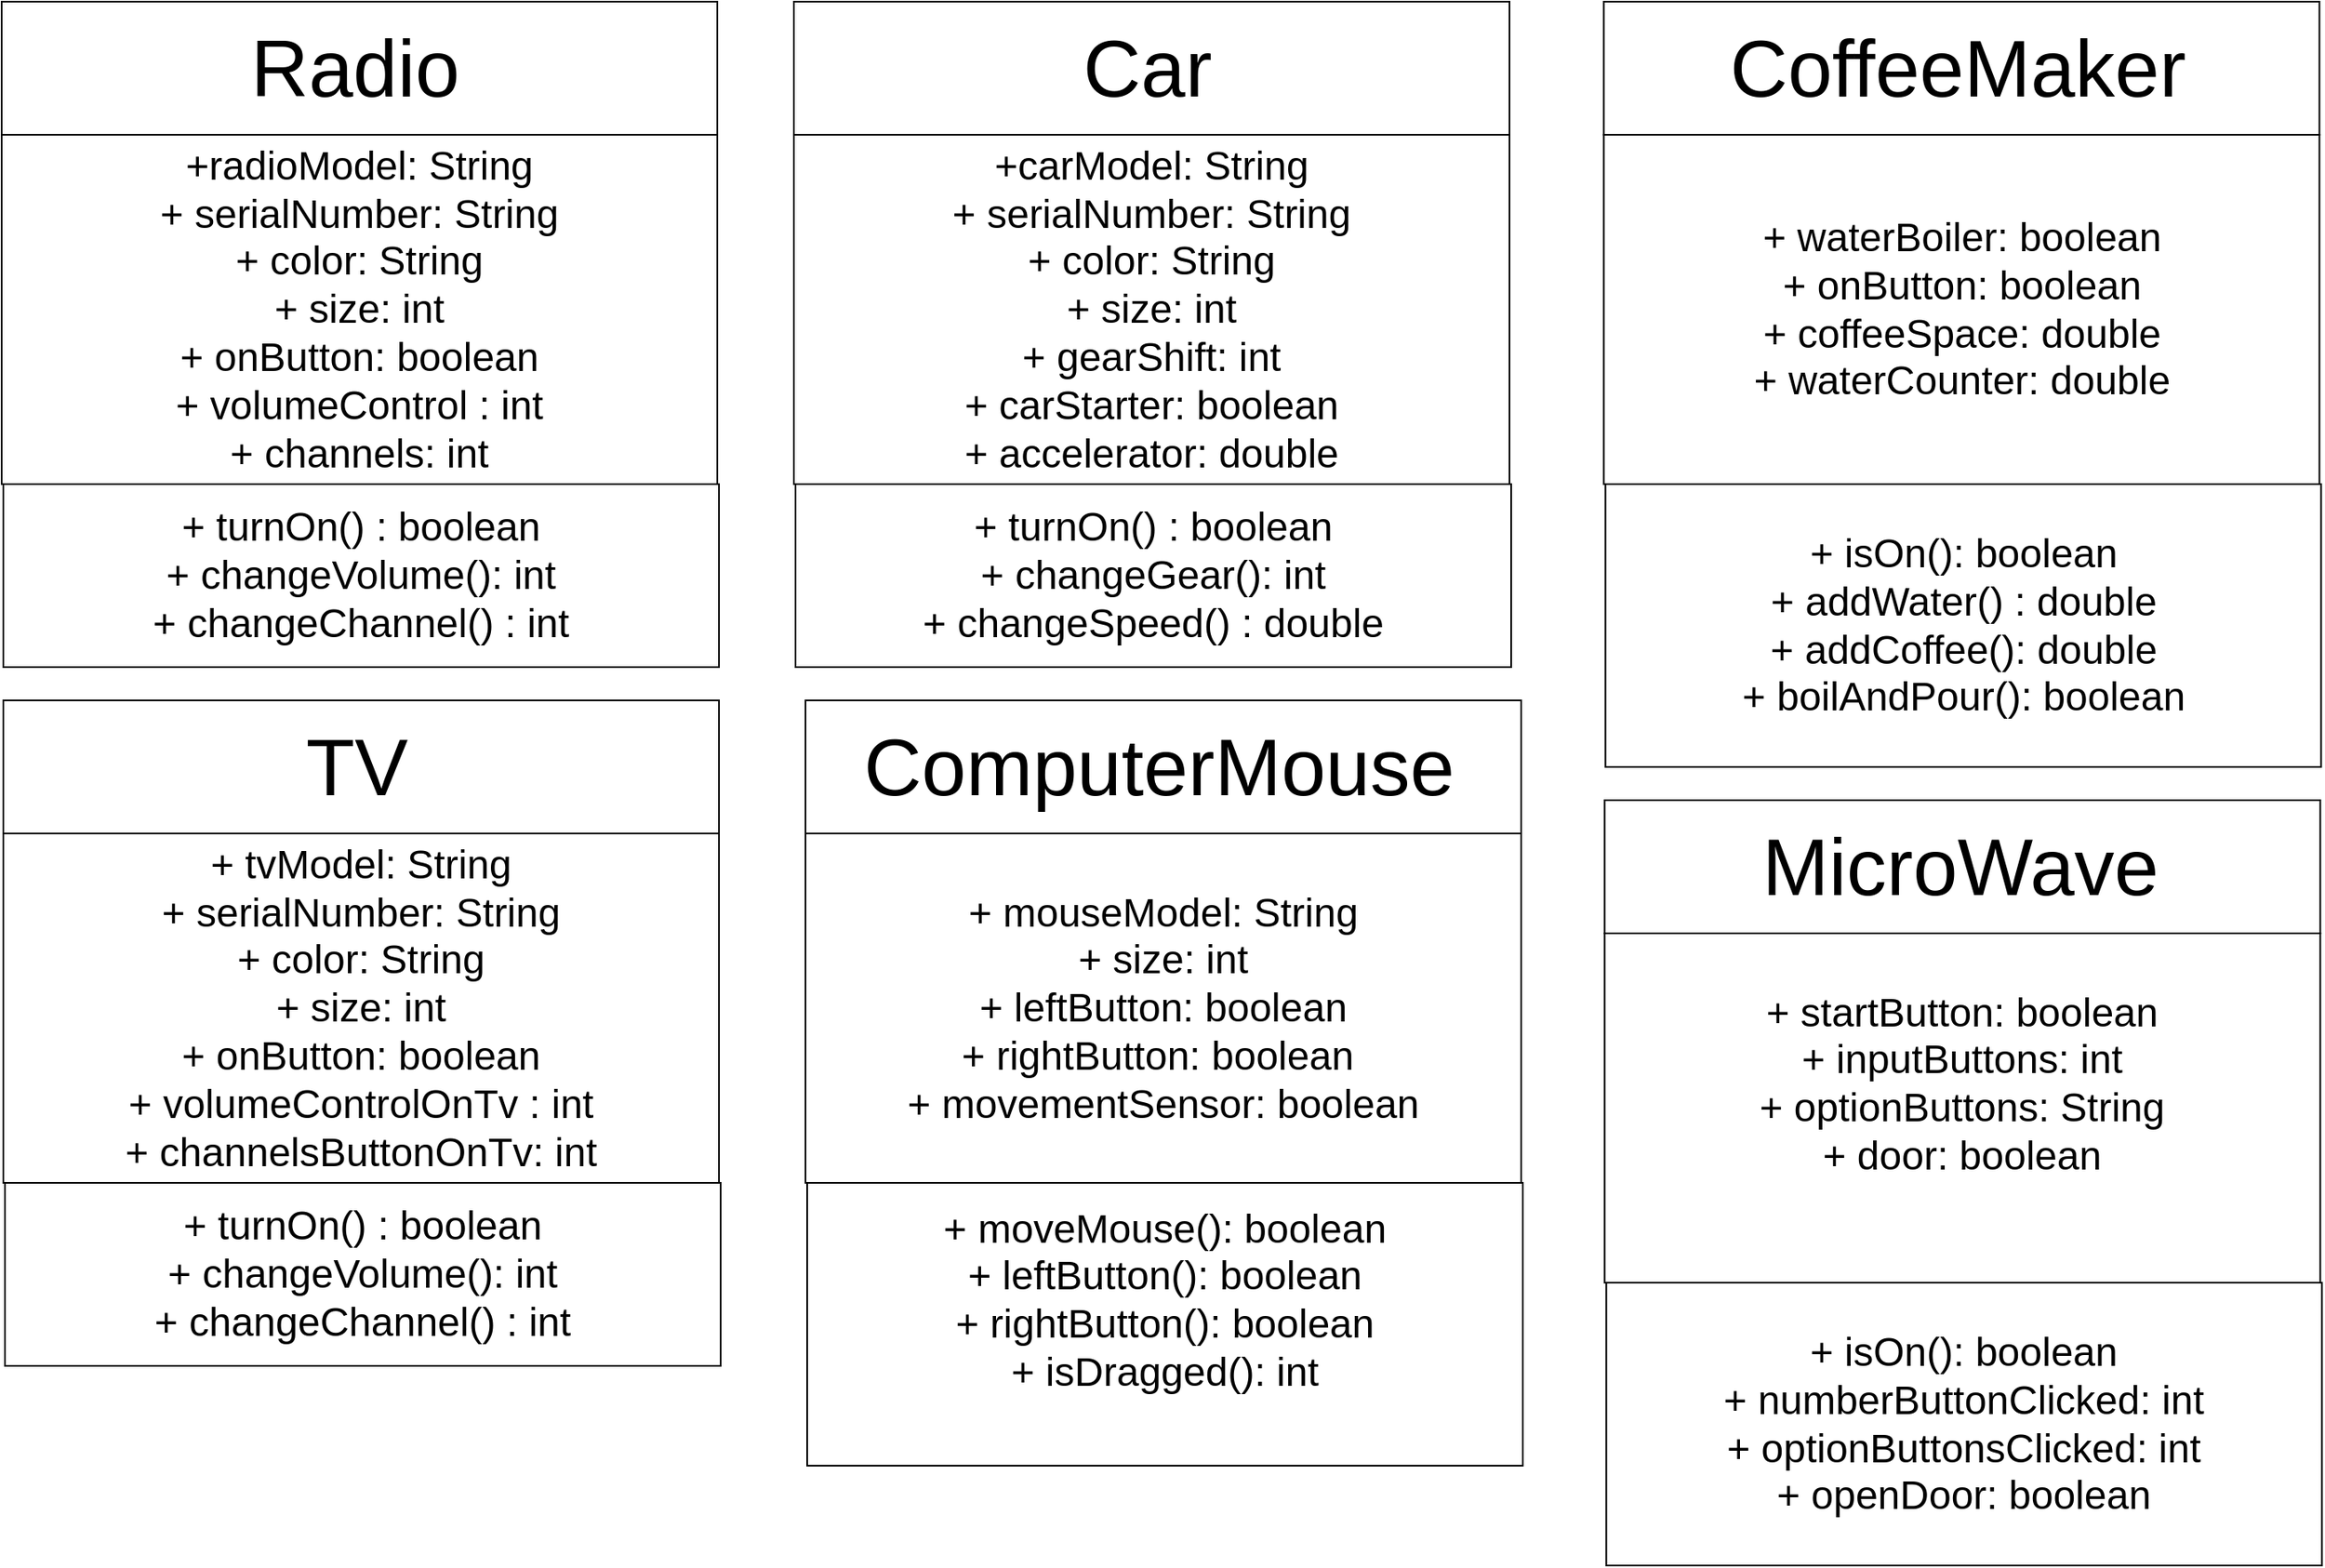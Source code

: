 <mxfile version="11.1.4" type="device"><diagram id="6p_7xxtutsjRIeGoAeRq" name="Page-1"><mxGraphModel dx="1577" dy="988" grid="1" gridSize="10" guides="1" tooltips="1" connect="1" arrows="1" fold="1" page="1" pageScale="1" pageWidth="850" pageHeight="1100" math="0" shadow="0"><root><mxCell id="0"/><mxCell id="1" parent="0"/><mxCell id="n123NFAU1bmwCZuChPtU-1" value="" style="rounded=0;whiteSpace=wrap;html=1;" vertex="1" parent="1"><mxGeometry x="14" y="10" width="430" height="80" as="geometry"/></mxCell><mxCell id="n123NFAU1bmwCZuChPtU-2" value="&lt;font style=&quot;font-size: 24px&quot;&gt;+radioModel: String&lt;br&gt;+ serialNumber: String&lt;br&gt;+ color: String&lt;br&gt;+ size: int&lt;br&gt;+ onButton: boolean&lt;br&gt;+ volumeControl : int&lt;br&gt;+ channels: int&lt;br&gt;&lt;/font&gt;" style="rounded=0;whiteSpace=wrap;html=1;" vertex="1" parent="1"><mxGeometry x="14" y="90" width="430" height="210" as="geometry"/></mxCell><mxCell id="n123NFAU1bmwCZuChPtU-3" value="&lt;font style=&quot;font-size: 24px&quot;&gt;+ turnOn() : boolean&lt;br&gt;+ changeVolume(): int&lt;br&gt;+ changeChannel() : int&lt;br&gt;&lt;/font&gt;" style="rounded=0;whiteSpace=wrap;html=1;" vertex="1" parent="1"><mxGeometry x="15" y="300" width="430" height="110" as="geometry"/></mxCell><mxCell id="n123NFAU1bmwCZuChPtU-4" value="&lt;font style=&quot;font-size: 48px&quot;&gt;Radio&lt;/font&gt;" style="text;html=1;strokeColor=none;fillColor=none;align=center;verticalAlign=middle;whiteSpace=wrap;rounded=0;" vertex="1" parent="1"><mxGeometry x="204" y="40" width="45" height="20" as="geometry"/></mxCell><mxCell id="n123NFAU1bmwCZuChPtU-10" value="" style="rounded=0;whiteSpace=wrap;html=1;" vertex="1" parent="1"><mxGeometry x="15" y="430" width="430" height="80" as="geometry"/></mxCell><mxCell id="n123NFAU1bmwCZuChPtU-11" value="&lt;font style=&quot;font-size: 24px&quot;&gt;+ tvModel: String&lt;br&gt;+ serialNumber: String&lt;br&gt;+ color: String&lt;br&gt;+ size: int&lt;br&gt;+ onButton: boolean&lt;br&gt;+ volumeControlOnTv : int&lt;br&gt;+ channelsButtonOnTv: int&lt;br&gt;&lt;/font&gt;" style="rounded=0;whiteSpace=wrap;html=1;" vertex="1" parent="1"><mxGeometry x="15" y="510" width="430" height="210" as="geometry"/></mxCell><mxCell id="n123NFAU1bmwCZuChPtU-12" value="&lt;font style=&quot;font-size: 24px&quot;&gt;+ turnOn() : boolean&lt;br&gt;+ changeVolume(): int&lt;br&gt;+ changeChannel() : int&lt;br&gt;&lt;/font&gt;" style="rounded=0;whiteSpace=wrap;html=1;" vertex="1" parent="1"><mxGeometry x="16" y="720" width="430" height="110" as="geometry"/></mxCell><mxCell id="n123NFAU1bmwCZuChPtU-13" value="&lt;font style=&quot;font-size: 48px&quot;&gt;TV&lt;/font&gt;" style="text;html=1;strokeColor=none;fillColor=none;align=center;verticalAlign=middle;whiteSpace=wrap;rounded=0;" vertex="1" parent="1"><mxGeometry x="205" y="460" width="45" height="20" as="geometry"/></mxCell><mxCell id="n123NFAU1bmwCZuChPtU-15" value="" style="rounded=0;whiteSpace=wrap;html=1;" vertex="1" parent="1"><mxGeometry x="490" y="10" width="430" height="80" as="geometry"/></mxCell><mxCell id="n123NFAU1bmwCZuChPtU-16" value="&lt;font style=&quot;font-size: 24px&quot;&gt;+carModel: String&lt;br&gt;+ serialNumber: String&lt;br&gt;+ color: String&lt;br&gt;+ size: int&lt;br&gt;+ gearShift: int&lt;br&gt;+ carStarter: boolean&lt;br&gt;+ accelerator: double&lt;br&gt;&lt;/font&gt;" style="rounded=0;whiteSpace=wrap;html=1;" vertex="1" parent="1"><mxGeometry x="490" y="90" width="430" height="210" as="geometry"/></mxCell><mxCell id="n123NFAU1bmwCZuChPtU-17" value="&lt;font style=&quot;font-size: 24px&quot;&gt;+ turnOn() : boolean&lt;br&gt;+ changeGear(): int&lt;br&gt;+ changeSpeed() : double&lt;br&gt;&lt;/font&gt;" style="rounded=0;whiteSpace=wrap;html=1;" vertex="1" parent="1"><mxGeometry x="491" y="300" width="430" height="110" as="geometry"/></mxCell><mxCell id="n123NFAU1bmwCZuChPtU-18" value="&lt;font style=&quot;font-size: 48px&quot;&gt;Car&lt;/font&gt;" style="text;html=1;strokeColor=none;fillColor=none;align=center;verticalAlign=middle;whiteSpace=wrap;rounded=0;" vertex="1" parent="1"><mxGeometry x="680" y="40" width="45" height="20" as="geometry"/></mxCell><mxCell id="n123NFAU1bmwCZuChPtU-19" value="" style="rounded=0;whiteSpace=wrap;html=1;" vertex="1" parent="1"><mxGeometry x="497" y="430" width="430" height="80" as="geometry"/></mxCell><mxCell id="n123NFAU1bmwCZuChPtU-20" value="&lt;font style=&quot;font-size: 24px&quot;&gt;+ mouseModel: String&lt;br&gt;+ size: int&lt;br&gt;+ leftButton: boolean&lt;br&gt;+ rightButton: boolean&amp;nbsp;&lt;br&gt;+ movementSensor: boolean&lt;br&gt;&lt;/font&gt;" style="rounded=0;whiteSpace=wrap;html=1;" vertex="1" parent="1"><mxGeometry x="497" y="510" width="430" height="210" as="geometry"/></mxCell><mxCell id="n123NFAU1bmwCZuChPtU-21" value="&lt;font style=&quot;font-size: 24px&quot;&gt;+ moveMouse(): boolean&lt;br&gt;+ leftButton(): boolean&lt;br&gt;+ rightButton(): boolean&lt;br&gt;+ isDragged(): int&lt;br&gt;&lt;br&gt;&lt;/font&gt;" style="rounded=0;whiteSpace=wrap;html=1;" vertex="1" parent="1"><mxGeometry x="498" y="720" width="430" height="170" as="geometry"/></mxCell><mxCell id="n123NFAU1bmwCZuChPtU-22" value="&lt;font style=&quot;font-size: 48px&quot;&gt;ComputerMouse&lt;/font&gt;" style="text;html=1;strokeColor=none;fillColor=none;align=center;verticalAlign=middle;whiteSpace=wrap;rounded=0;" vertex="1" parent="1"><mxGeometry x="687" y="460" width="45" height="20" as="geometry"/></mxCell><mxCell id="n123NFAU1bmwCZuChPtU-27" value="" style="rounded=0;whiteSpace=wrap;html=1;" vertex="1" parent="1"><mxGeometry x="976.667" y="10" width="430" height="80" as="geometry"/></mxCell><mxCell id="n123NFAU1bmwCZuChPtU-28" value="&lt;font style=&quot;font-size: 24px&quot;&gt;+ waterBoiler: boolean&lt;br&gt;+ onButton: boolean&lt;br&gt;+ coffeeSpace: double&lt;br&gt;+ waterCounter: double&lt;br&gt;&lt;/font&gt;" style="rounded=0;whiteSpace=wrap;html=1;" vertex="1" parent="1"><mxGeometry x="976.667" y="90" width="430" height="210" as="geometry"/></mxCell><mxCell id="n123NFAU1bmwCZuChPtU-29" value="&lt;font style=&quot;font-size: 24px&quot;&gt;+ isOn(): boolean&lt;br&gt;+ addWater() : double&lt;br&gt;+ addCoffee(): double&lt;br&gt;+ boilAndPour(): boolean&lt;br&gt;&lt;/font&gt;" style="rounded=0;whiteSpace=wrap;html=1;" vertex="1" parent="1"><mxGeometry x="977.667" y="300" width="430" height="170" as="geometry"/></mxCell><mxCell id="n123NFAU1bmwCZuChPtU-30" value="&lt;font style=&quot;font-size: 48px&quot;&gt;CoffeeMaker&lt;br&gt;&lt;/font&gt;" style="text;html=1;strokeColor=none;fillColor=none;align=center;verticalAlign=middle;whiteSpace=wrap;rounded=0;" vertex="1" parent="1"><mxGeometry x="1166.667" y="40" width="45" height="20" as="geometry"/></mxCell><mxCell id="n123NFAU1bmwCZuChPtU-31" value="" style="rounded=0;whiteSpace=wrap;html=1;" vertex="1" parent="1"><mxGeometry x="977.167" y="490" width="430" height="80" as="geometry"/></mxCell><mxCell id="n123NFAU1bmwCZuChPtU-32" value="&lt;font style=&quot;font-size: 24px&quot;&gt;+ startButton: boolean&lt;br&gt;+ inputButtons: int&lt;br&gt;+ optionButtons: String&lt;br&gt;+ door: boolean&lt;br&gt;&lt;br&gt;&lt;/font&gt;" style="rounded=0;whiteSpace=wrap;html=1;" vertex="1" parent="1"><mxGeometry x="977.167" y="570" width="430" height="210" as="geometry"/></mxCell><mxCell id="n123NFAU1bmwCZuChPtU-33" value="&lt;font style=&quot;font-size: 24px&quot;&gt;+ isOn(): boolean&lt;br&gt;+ numberButtonClicked: int&lt;br&gt;+ optionButtonsClicked: int&lt;br&gt;+ openDoor: boolean&lt;br&gt;&lt;/font&gt;" style="rounded=0;whiteSpace=wrap;html=1;" vertex="1" parent="1"><mxGeometry x="978.167" y="780" width="430" height="170" as="geometry"/></mxCell><mxCell id="n123NFAU1bmwCZuChPtU-34" value="&lt;font style=&quot;font-size: 48px&quot;&gt;MicroWave&lt;br&gt;&lt;/font&gt;" style="text;html=1;strokeColor=none;fillColor=none;align=center;verticalAlign=middle;whiteSpace=wrap;rounded=0;" vertex="1" parent="1"><mxGeometry x="1170" y="520" width="42" height="20" as="geometry"/></mxCell></root></mxGraphModel></diagram></mxfile>